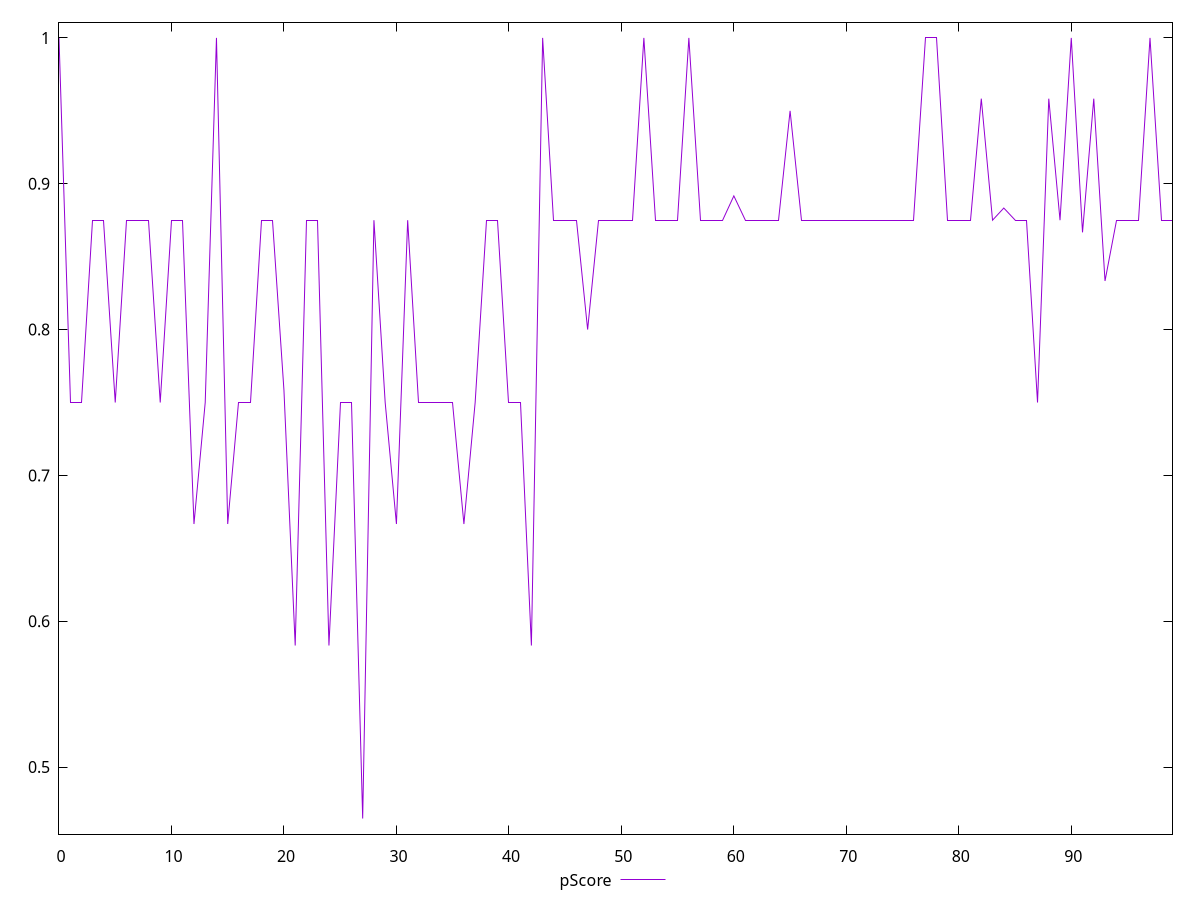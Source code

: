 reset

$pScore <<EOF
0 1
1 0.75
2 0.75
3 0.875
4 0.875
5 0.75
6 0.875
7 0.875
8 0.875
9 0.75
10 0.875
11 0.875
12 0.6666666666666666
13 0.75
14 1
15 0.6666666666666666
16 0.75
17 0.75
18 0.875
19 0.875
20 0.7583333333333333
21 0.5833333333333334
22 0.875
23 0.875
24 0.5833333333333334
25 0.75
26 0.75
27 0.4647058823529412
28 0.875
29 0.75
30 0.6666666666666666
31 0.875
32 0.75
33 0.75
34 0.75
35 0.75
36 0.6666666666666666
37 0.75
38 0.875
39 0.875
40 0.75
41 0.75
42 0.5833333333333334
43 1
44 0.875
45 0.875
46 0.875
47 0.8
48 0.875
49 0.875
50 0.875
51 0.875
52 1
53 0.875
54 0.875
55 0.875
56 1
57 0.875
58 0.875
59 0.875
60 0.8916666666666666
61 0.875
62 0.875
63 0.875
64 0.875
65 0.95
66 0.875
67 0.875
68 0.875
69 0.875
70 0.875
71 0.875
72 0.875
73 0.875
74 0.875
75 0.875
76 0.875
77 1
78 1
79 0.875
80 0.875
81 0.875
82 0.9583333333333334
83 0.875
84 0.8833333333333333
85 0.875
86 0.875
87 0.75
88 0.9583333333333334
89 0.875
90 1
91 0.8666666666666667
92 0.9583333333333334
93 0.8333333333333333
94 0.875
95 0.875
96 0.875
97 1
98 0.875
99 0.875
EOF

set key outside below
set xrange [0:99]
set yrange [0.454:1.0107058823529411]
set trange [0.454:1.0107058823529411]
set terminal svg size 640, 500 enhanced background rgb 'white'
set output "report_00009_2021-02-08T22-37-41.559Z/unused-css-rules/samples/pages/pScore/values.svg"

plot $pScore title "pScore" with line

reset
